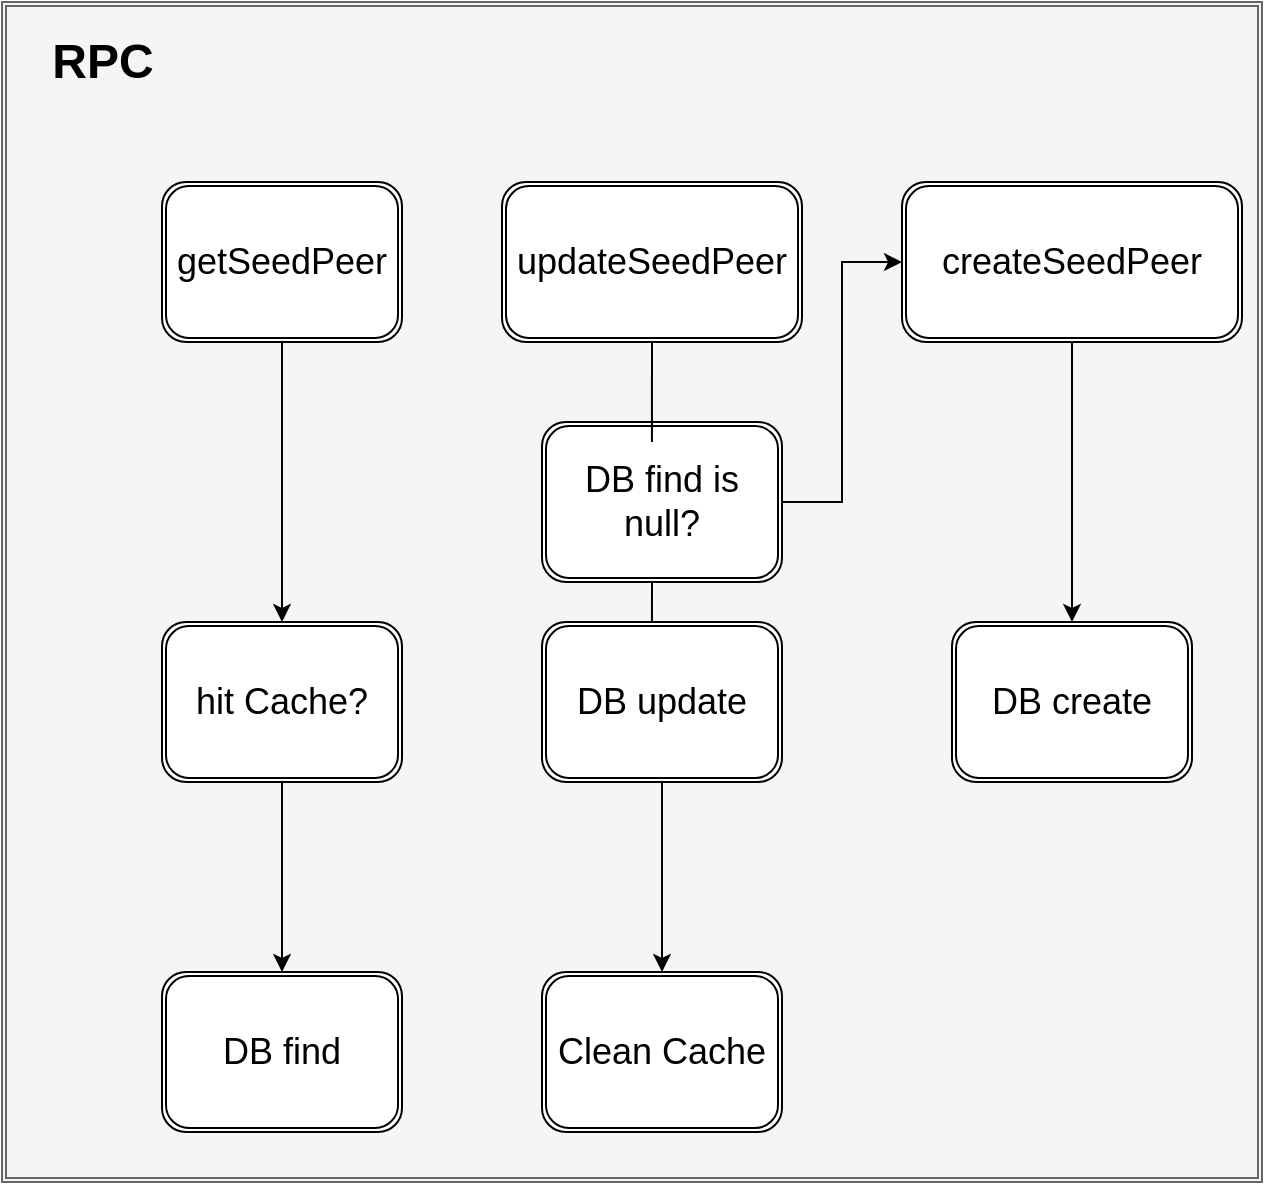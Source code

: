 <mxfile version="20.1.3" type="github">
  <diagram id="kI8k4z4wTUSqQwn5KaE8" name="第 1 页">
    <mxGraphModel dx="1426" dy="825" grid="1" gridSize="10" guides="1" tooltips="1" connect="1" arrows="1" fold="1" page="1" pageScale="1" pageWidth="827" pageHeight="1169" math="0" shadow="0">
      <root>
        <mxCell id="0" />
        <mxCell id="1" parent="0" />
        <mxCell id="iB8aDaws7fIr-BjEFYZY-1" value="" style="shape=ext;double=1;rounded=0;whiteSpace=wrap;html=1;fillColor=#f5f5f5;fontColor=#333333;strokeColor=#666666;" vertex="1" parent="1">
          <mxGeometry x="50" y="20" width="630" height="590" as="geometry" />
        </mxCell>
        <mxCell id="iB8aDaws7fIr-BjEFYZY-2" value="RPC" style="text;strokeColor=none;fillColor=none;html=1;fontSize=24;fontStyle=1;verticalAlign=middle;align=center;" vertex="1" parent="1">
          <mxGeometry x="50" y="30" width="100" height="40" as="geometry" />
        </mxCell>
        <mxCell id="iB8aDaws7fIr-BjEFYZY-10" style="edgeStyle=orthogonalEdgeStyle;rounded=0;orthogonalLoop=1;jettySize=auto;html=1;exitX=0.5;exitY=1;exitDx=0;exitDy=0;fontSize=18;" edge="1" parent="1" source="iB8aDaws7fIr-BjEFYZY-3" target="iB8aDaws7fIr-BjEFYZY-9">
          <mxGeometry relative="1" as="geometry" />
        </mxCell>
        <mxCell id="iB8aDaws7fIr-BjEFYZY-3" value="&lt;font style=&quot;font-size: 18px;&quot;&gt;getSeedPeer&lt;/font&gt;" style="shape=ext;double=1;rounded=1;whiteSpace=wrap;html=1;" vertex="1" parent="1">
          <mxGeometry x="130" y="110" width="120" height="80" as="geometry" />
        </mxCell>
        <mxCell id="iB8aDaws7fIr-BjEFYZY-16" style="edgeStyle=orthogonalEdgeStyle;rounded=0;orthogonalLoop=1;jettySize=auto;html=1;exitX=0.5;exitY=1;exitDx=0;exitDy=0;entryX=0.458;entryY=0.125;entryDx=0;entryDy=0;entryPerimeter=0;fontSize=18;startArrow=none;" edge="1" parent="1" source="iB8aDaws7fIr-BjEFYZY-20" target="iB8aDaws7fIr-BjEFYZY-14">
          <mxGeometry relative="1" as="geometry" />
        </mxCell>
        <mxCell id="iB8aDaws7fIr-BjEFYZY-5" value="updateSeedPeer" style="shape=ext;double=1;rounded=1;whiteSpace=wrap;html=1;fontSize=18;" vertex="1" parent="1">
          <mxGeometry x="300" y="110" width="150" height="80" as="geometry" />
        </mxCell>
        <mxCell id="iB8aDaws7fIr-BjEFYZY-19" style="edgeStyle=orthogonalEdgeStyle;rounded=0;orthogonalLoop=1;jettySize=auto;html=1;exitX=0.5;exitY=1;exitDx=0;exitDy=0;entryX=0.5;entryY=0;entryDx=0;entryDy=0;fontSize=18;" edge="1" parent="1" source="iB8aDaws7fIr-BjEFYZY-6" target="iB8aDaws7fIr-BjEFYZY-18">
          <mxGeometry relative="1" as="geometry" />
        </mxCell>
        <mxCell id="iB8aDaws7fIr-BjEFYZY-6" value="createSeedPeer" style="shape=ext;double=1;rounded=1;whiteSpace=wrap;html=1;fontSize=18;" vertex="1" parent="1">
          <mxGeometry x="500" y="110" width="170" height="80" as="geometry" />
        </mxCell>
        <mxCell id="iB8aDaws7fIr-BjEFYZY-7" value="" style="endArrow=classic;html=1;rounded=0;fontSize=18;exitX=0.5;exitY=1;exitDx=0;exitDy=0;" edge="1" parent="1" source="iB8aDaws7fIr-BjEFYZY-9" target="iB8aDaws7fIr-BjEFYZY-8">
          <mxGeometry width="50" height="50" relative="1" as="geometry">
            <mxPoint x="390" y="450" as="sourcePoint" />
            <mxPoint x="440" y="400" as="targetPoint" />
          </mxGeometry>
        </mxCell>
        <mxCell id="iB8aDaws7fIr-BjEFYZY-8" value="DB find" style="shape=ext;double=1;rounded=1;whiteSpace=wrap;html=1;fontSize=18;" vertex="1" parent="1">
          <mxGeometry x="130" y="505" width="120" height="80" as="geometry" />
        </mxCell>
        <mxCell id="iB8aDaws7fIr-BjEFYZY-9" value="hit Cache?" style="shape=ext;double=1;rounded=1;whiteSpace=wrap;html=1;fontSize=18;" vertex="1" parent="1">
          <mxGeometry x="130" y="330" width="120" height="80" as="geometry" />
        </mxCell>
        <mxCell id="iB8aDaws7fIr-BjEFYZY-17" style="edgeStyle=orthogonalEdgeStyle;rounded=0;orthogonalLoop=1;jettySize=auto;html=1;exitX=0.5;exitY=1;exitDx=0;exitDy=0;fontSize=18;" edge="1" parent="1" source="iB8aDaws7fIr-BjEFYZY-14" target="iB8aDaws7fIr-BjEFYZY-15">
          <mxGeometry relative="1" as="geometry" />
        </mxCell>
        <mxCell id="iB8aDaws7fIr-BjEFYZY-14" value="DB update" style="shape=ext;double=1;rounded=1;whiteSpace=wrap;html=1;fontSize=18;" vertex="1" parent="1">
          <mxGeometry x="320" y="330" width="120" height="80" as="geometry" />
        </mxCell>
        <mxCell id="iB8aDaws7fIr-BjEFYZY-15" value="Clean Cache" style="shape=ext;double=1;rounded=1;whiteSpace=wrap;html=1;fontSize=18;" vertex="1" parent="1">
          <mxGeometry x="320" y="505" width="120" height="80" as="geometry" />
        </mxCell>
        <mxCell id="iB8aDaws7fIr-BjEFYZY-18" value="DB create" style="shape=ext;double=1;rounded=1;whiteSpace=wrap;html=1;fontSize=18;" vertex="1" parent="1">
          <mxGeometry x="525" y="330" width="120" height="80" as="geometry" />
        </mxCell>
        <mxCell id="iB8aDaws7fIr-BjEFYZY-22" style="edgeStyle=orthogonalEdgeStyle;rounded=0;orthogonalLoop=1;jettySize=auto;html=1;exitX=1;exitY=0.5;exitDx=0;exitDy=0;entryX=0;entryY=0.5;entryDx=0;entryDy=0;fontSize=18;" edge="1" parent="1" source="iB8aDaws7fIr-BjEFYZY-20" target="iB8aDaws7fIr-BjEFYZY-6">
          <mxGeometry relative="1" as="geometry" />
        </mxCell>
        <mxCell id="iB8aDaws7fIr-BjEFYZY-20" value="DB find is null?" style="shape=ext;double=1;rounded=1;whiteSpace=wrap;html=1;fontSize=18;" vertex="1" parent="1">
          <mxGeometry x="320" y="230" width="120" height="80" as="geometry" />
        </mxCell>
        <mxCell id="iB8aDaws7fIr-BjEFYZY-21" value="" style="edgeStyle=orthogonalEdgeStyle;rounded=0;orthogonalLoop=1;jettySize=auto;html=1;exitX=0.5;exitY=1;exitDx=0;exitDy=0;entryX=0.458;entryY=0.125;entryDx=0;entryDy=0;entryPerimeter=0;fontSize=18;endArrow=none;" edge="1" parent="1" source="iB8aDaws7fIr-BjEFYZY-5" target="iB8aDaws7fIr-BjEFYZY-20">
          <mxGeometry relative="1" as="geometry">
            <mxPoint x="375" y="190" as="sourcePoint" />
            <mxPoint x="374.96" y="340" as="targetPoint" />
          </mxGeometry>
        </mxCell>
      </root>
    </mxGraphModel>
  </diagram>
</mxfile>
